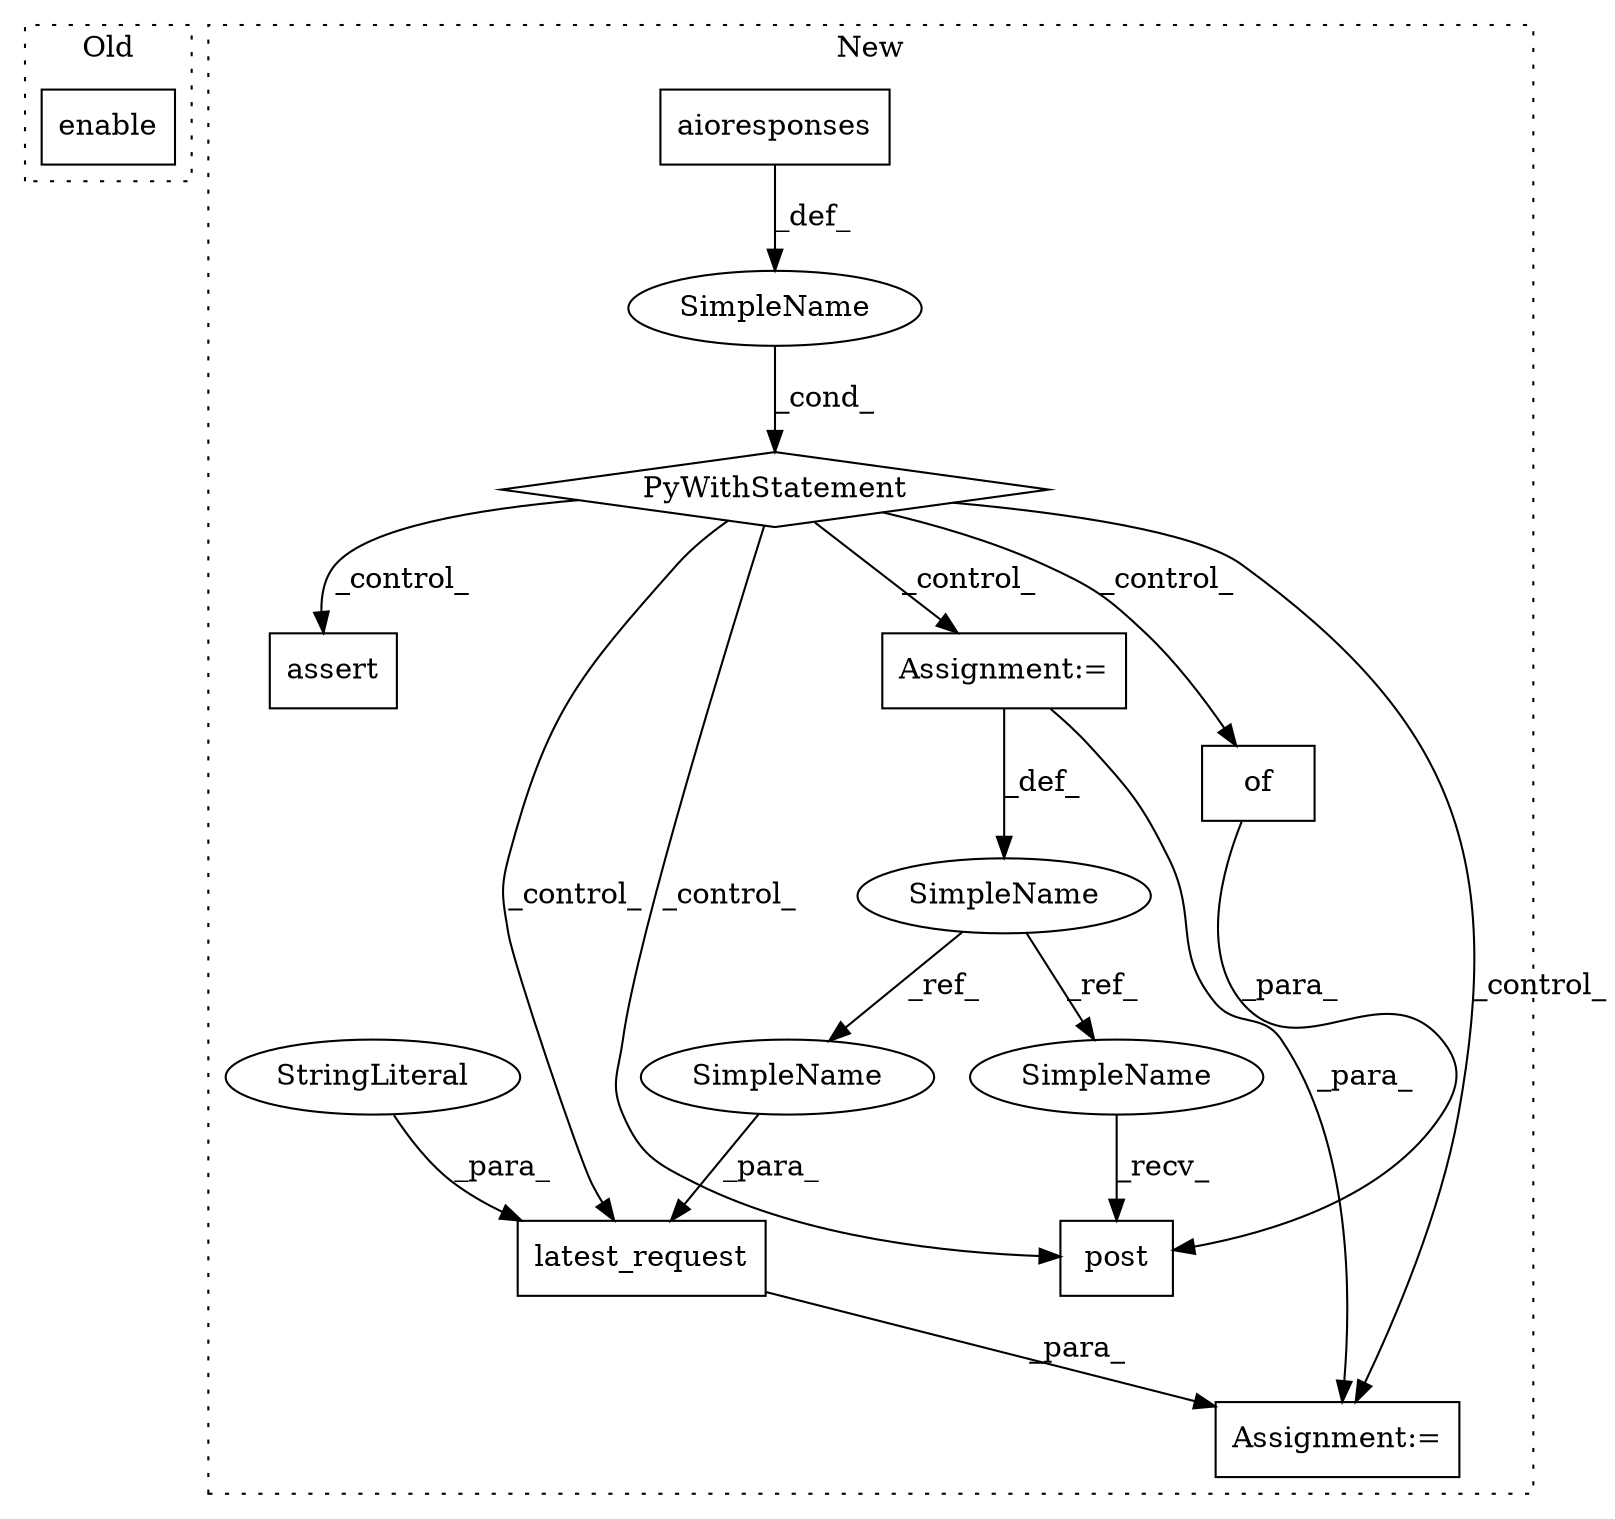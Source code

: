 digraph G {
subgraph cluster0 {
1 [label="enable" a="32" s="8984" l="8" shape="box"];
label = "Old";
style="dotted";
}
subgraph cluster1 {
2 [label="assert" a="6" s="9611" l="7" shape="box"];
3 [label="SimpleName" a="42" s="" l="" shape="ellipse"];
4 [label="PyWithStatement" a="104" s="9049,9073" l="10,2" shape="diamond"];
5 [label="aioresponses" a="32" s="9059" l="14" shape="box"];
6 [label="post" a="32" s="9108,9190" l="5,1" shape="box"];
7 [label="of" a="32" s="9153,9189" l="3,1" shape="box"];
8 [label="latest_request" a="32" s="9409,9468" l="15,1" shape="box"];
9 [label="StringLiteral" a="45" s="9431" l="6" shape="ellipse"];
10 [label="Assignment:=" a="7" s="9408" l="1" shape="box"];
11 [label="SimpleName" a="42" s="9087" l="6" shape="ellipse"];
12 [label="Assignment:=" a="7" s="9087" l="6" shape="box"];
13 [label="SimpleName" a="42" s="9101" l="6" shape="ellipse"];
14 [label="SimpleName" a="42" s="9424" l="6" shape="ellipse"];
label = "New";
style="dotted";
}
3 -> 4 [label="_cond_"];
4 -> 6 [label="_control_"];
4 -> 2 [label="_control_"];
4 -> 7 [label="_control_"];
4 -> 8 [label="_control_"];
4 -> 10 [label="_control_"];
4 -> 12 [label="_control_"];
5 -> 3 [label="_def_"];
7 -> 6 [label="_para_"];
8 -> 10 [label="_para_"];
9 -> 8 [label="_para_"];
11 -> 14 [label="_ref_"];
11 -> 13 [label="_ref_"];
12 -> 10 [label="_para_"];
12 -> 11 [label="_def_"];
13 -> 6 [label="_recv_"];
14 -> 8 [label="_para_"];
}